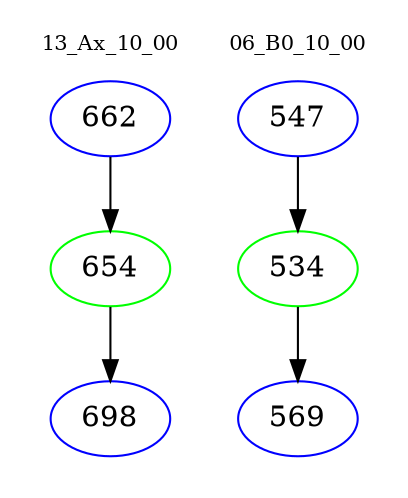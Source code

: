 digraph{
subgraph cluster_0 {
color = white
label = "13_Ax_10_00";
fontsize=10;
T0_662 [label="662", color="blue"]
T0_662 -> T0_654 [color="black"]
T0_654 [label="654", color="green"]
T0_654 -> T0_698 [color="black"]
T0_698 [label="698", color="blue"]
}
subgraph cluster_1 {
color = white
label = "06_B0_10_00";
fontsize=10;
T1_547 [label="547", color="blue"]
T1_547 -> T1_534 [color="black"]
T1_534 [label="534", color="green"]
T1_534 -> T1_569 [color="black"]
T1_569 [label="569", color="blue"]
}
}
